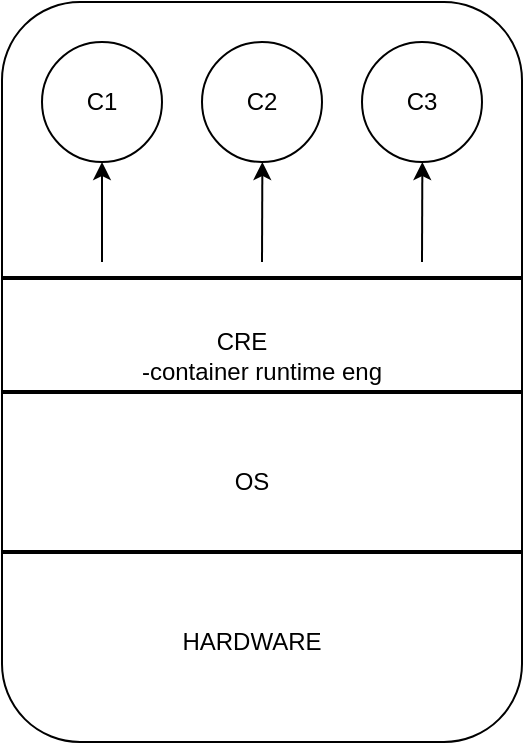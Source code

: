 <mxfile version="14.8.5" type="github">
  <diagram id="NmQORrtpRgCDVbi0yXkr" name="Page-1">
    <mxGraphModel dx="1108" dy="482" grid="1" gridSize="10" guides="1" tooltips="1" connect="1" arrows="1" fold="1" page="1" pageScale="1" pageWidth="850" pageHeight="1100" math="0" shadow="0">
      <root>
        <mxCell id="0" />
        <mxCell id="1" parent="0" />
        <mxCell id="fe6vI6DIKprl6WNbsexs-1" value="-container runtime eng" style="rounded=1;whiteSpace=wrap;html=1;" vertex="1" parent="1">
          <mxGeometry x="280" y="80" width="260" height="370" as="geometry" />
        </mxCell>
        <mxCell id="fe6vI6DIKprl6WNbsexs-2" value="" style="line;strokeWidth=2;html=1;" vertex="1" parent="1">
          <mxGeometry x="280" y="350" width="260" height="10" as="geometry" />
        </mxCell>
        <mxCell id="fe6vI6DIKprl6WNbsexs-3" value="HARDWARE" style="text;html=1;strokeColor=none;fillColor=none;align=center;verticalAlign=middle;whiteSpace=wrap;rounded=0;" vertex="1" parent="1">
          <mxGeometry x="385" y="390" width="40" height="20" as="geometry" />
        </mxCell>
        <mxCell id="fe6vI6DIKprl6WNbsexs-4" value="" style="line;strokeWidth=2;html=1;" vertex="1" parent="1">
          <mxGeometry x="280" y="213" width="260" height="10" as="geometry" />
        </mxCell>
        <mxCell id="fe6vI6DIKprl6WNbsexs-5" value="OS" style="text;html=1;strokeColor=none;fillColor=none;align=center;verticalAlign=middle;whiteSpace=wrap;rounded=0;" vertex="1" parent="1">
          <mxGeometry x="385" y="310" width="40" height="20" as="geometry" />
        </mxCell>
        <mxCell id="fe6vI6DIKprl6WNbsexs-6" value="C1" style="ellipse;whiteSpace=wrap;html=1;aspect=fixed;" vertex="1" parent="1">
          <mxGeometry x="300" y="100" width="60" height="60" as="geometry" />
        </mxCell>
        <mxCell id="fe6vI6DIKprl6WNbsexs-8" value="C2" style="ellipse;whiteSpace=wrap;html=1;aspect=fixed;" vertex="1" parent="1">
          <mxGeometry x="380" y="100" width="60" height="60" as="geometry" />
        </mxCell>
        <mxCell id="fe6vI6DIKprl6WNbsexs-9" value="C3" style="ellipse;whiteSpace=wrap;html=1;aspect=fixed;" vertex="1" parent="1">
          <mxGeometry x="460" y="100" width="60" height="60" as="geometry" />
        </mxCell>
        <mxCell id="fe6vI6DIKprl6WNbsexs-13" value="" style="endArrow=classic;html=1;" edge="1" parent="1" target="fe6vI6DIKprl6WNbsexs-6">
          <mxGeometry width="50" height="50" relative="1" as="geometry">
            <mxPoint x="330" y="210" as="sourcePoint" />
            <mxPoint x="360" y="200" as="targetPoint" />
          </mxGeometry>
        </mxCell>
        <mxCell id="fe6vI6DIKprl6WNbsexs-14" value="" style="endArrow=classic;html=1;" edge="1" parent="1">
          <mxGeometry width="50" height="50" relative="1" as="geometry">
            <mxPoint x="410" y="210" as="sourcePoint" />
            <mxPoint x="410.184" y="159.998" as="targetPoint" />
          </mxGeometry>
        </mxCell>
        <mxCell id="fe6vI6DIKprl6WNbsexs-16" value="" style="endArrow=classic;html=1;entryX=0.503;entryY=1;entryDx=0;entryDy=0;entryPerimeter=0;" edge="1" parent="1" target="fe6vI6DIKprl6WNbsexs-9">
          <mxGeometry width="50" height="50" relative="1" as="geometry">
            <mxPoint x="490" y="210" as="sourcePoint" />
            <mxPoint x="490.184" y="169.998" as="targetPoint" />
          </mxGeometry>
        </mxCell>
        <mxCell id="fe6vI6DIKprl6WNbsexs-17" value="" style="line;strokeWidth=2;html=1;" vertex="1" parent="1">
          <mxGeometry x="280" y="270" width="260" height="10" as="geometry" />
        </mxCell>
        <mxCell id="fe6vI6DIKprl6WNbsexs-18" value="CRE" style="text;html=1;strokeColor=none;fillColor=none;align=center;verticalAlign=middle;whiteSpace=wrap;rounded=0;" vertex="1" parent="1">
          <mxGeometry x="380" y="240" width="40" height="20" as="geometry" />
        </mxCell>
      </root>
    </mxGraphModel>
  </diagram>
</mxfile>
